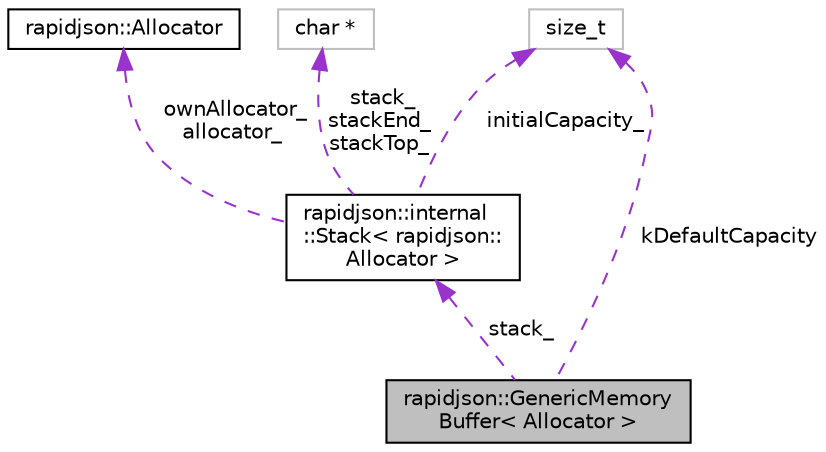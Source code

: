 digraph "rapidjson::GenericMemoryBuffer&lt; Allocator &gt;"
{
 // INTERACTIVE_SVG=YES
 // LATEX_PDF_SIZE
  edge [fontname="Helvetica",fontsize="10",labelfontname="Helvetica",labelfontsize="10"];
  node [fontname="Helvetica",fontsize="10",shape=record];
  Node1 [label="rapidjson::GenericMemory\lBuffer\< Allocator \>",height=0.2,width=0.4,color="black", fillcolor="grey75", style="filled", fontcolor="black",tooltip="Represents an in-memory output byte stream."];
  Node2 -> Node1 [dir="back",color="darkorchid3",fontsize="10",style="dashed",label=" stack_" ,fontname="Helvetica"];
  Node2 [label="rapidjson::internal\l::Stack\< rapidjson::\lAllocator \>",height=0.2,width=0.4,color="black", fillcolor="white", style="filled",URL="$classrapidjson_1_1internal_1_1_stack.html",tooltip=" "];
  Node3 -> Node2 [dir="back",color="darkorchid3",fontsize="10",style="dashed",label=" ownAllocator_\nallocator_" ,fontname="Helvetica"];
  Node3 [label="rapidjson::Allocator",height=0.2,width=0.4,color="black", fillcolor="white", style="filled",URL="$classrapidjson_1_1_allocator.html",tooltip="Concept for allocating, resizing and freeing memory block."];
  Node4 -> Node2 [dir="back",color="darkorchid3",fontsize="10",style="dashed",label=" initialCapacity_" ,fontname="Helvetica"];
  Node4 [label="size_t",height=0.2,width=0.4,color="grey75", fillcolor="white", style="filled",tooltip=" "];
  Node5 -> Node2 [dir="back",color="darkorchid3",fontsize="10",style="dashed",label=" stack_\nstackEnd_\nstackTop_" ,fontname="Helvetica"];
  Node5 [label="char *",height=0.2,width=0.4,color="grey75", fillcolor="white", style="filled",tooltip=" "];
  Node4 -> Node1 [dir="back",color="darkorchid3",fontsize="10",style="dashed",label=" kDefaultCapacity" ,fontname="Helvetica"];
}
